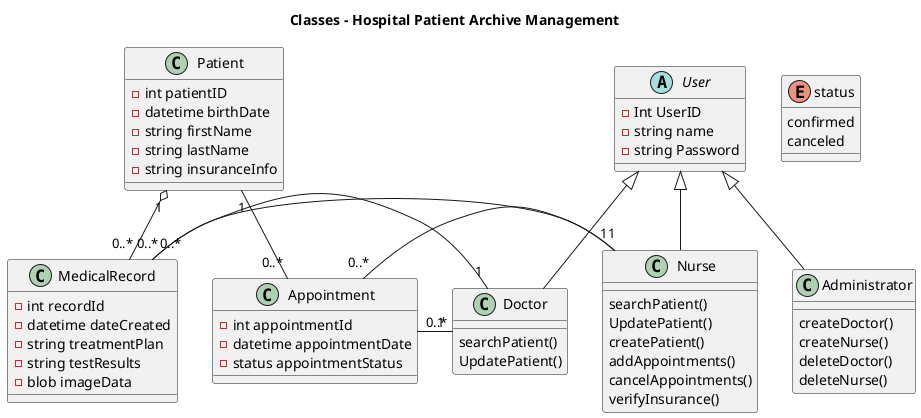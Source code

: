 @startuml

title Classes - Hospital Patient Archive Management

abstract User {
  - Int UserID
  - string name
  - string Password 
}

class Doctor {
  searchPatient()
  UpdatePatient()
}

class Nurse {
  searchPatient()
  UpdatePatient()
  createPatient()
  addAppointments()
  cancelAppointments()
  verifyInsurance()
}

User <|-- Doctor 
User <|-- Nurse
User <|-- Administrator

class Administrator {
  createDoctor()
  createNurse()
  deleteDoctor()
  deleteNurse()
}

class Patient {
  - int patientID
  - datetime birthDate
  - string firstName
  - string lastName
  - string insuranceInfo
}

class Appointment {
  -int appointmentId
  -datetime appointmentDate
  -status appointmentStatus
}

enum status {
  confirmed
  canceled
}

class MedicalRecord {
  - int recordId
  - datetime dateCreated
  - string treatmentPlan
  - string testResults
  - blob imageData
}

MedicalRecord "0..*" - "1" Nurse
Patient "1" - "0..*" Appointment
Patient "1" o-- "0..*" MedicalRecord
Appointment "0..*" - "1" Nurse
MedicalRecord "0..*" - "1" Doctor
Appointment "0..*" - "1" Doctor

@enduml
